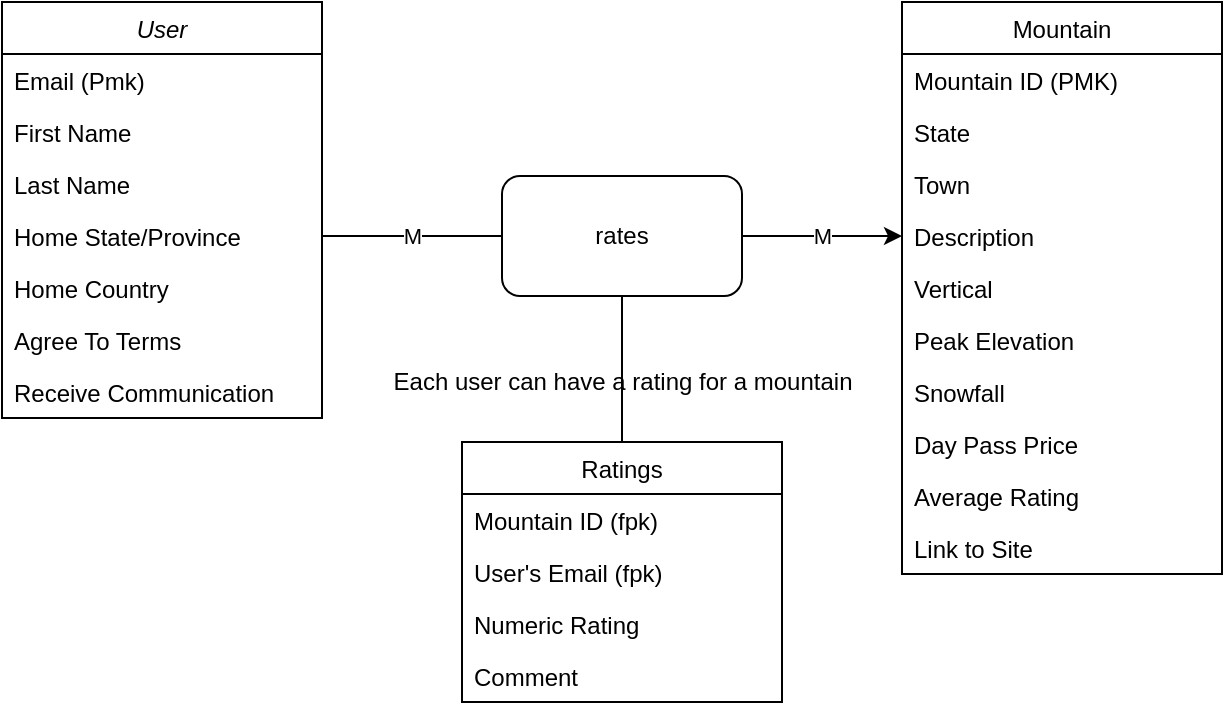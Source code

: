 <mxfile version="15.9.1" type="github">
  <diagram id="oB0lCumPA-xqDtPTRbGp" name="Page-1">
    <mxGraphModel dx="782" dy="420" grid="1" gridSize="10" guides="1" tooltips="1" connect="1" arrows="1" fold="1" page="1" pageScale="1" pageWidth="850" pageHeight="1100" math="0" shadow="0">
      <root>
        <mxCell id="0" />
        <mxCell id="1" parent="0" />
        <mxCell id="Zavb40iGnBriMkF0n0pE-1" value="User" style="swimlane;fontStyle=2;align=center;verticalAlign=top;childLayout=stackLayout;horizontal=1;startSize=26;horizontalStack=0;resizeParent=1;resizeLast=0;collapsible=1;marginBottom=0;rounded=0;shadow=0;strokeWidth=1;" parent="1" vertex="1">
          <mxGeometry x="220" y="120" width="160" height="208" as="geometry">
            <mxRectangle x="230" y="140" width="160" height="26" as="alternateBounds" />
          </mxGeometry>
        </mxCell>
        <mxCell id="Zavb40iGnBriMkF0n0pE-2" value="Email (Pmk)" style="text;align=left;verticalAlign=top;spacingLeft=4;spacingRight=4;overflow=hidden;rotatable=0;points=[[0,0.5],[1,0.5]];portConstraint=eastwest;" parent="Zavb40iGnBriMkF0n0pE-1" vertex="1">
          <mxGeometry y="26" width="160" height="26" as="geometry" />
        </mxCell>
        <mxCell id="Zavb40iGnBriMkF0n0pE-3" value="First Name" style="text;align=left;verticalAlign=top;spacingLeft=4;spacingRight=4;overflow=hidden;rotatable=0;points=[[0,0.5],[1,0.5]];portConstraint=eastwest;rounded=0;shadow=0;html=0;" parent="Zavb40iGnBriMkF0n0pE-1" vertex="1">
          <mxGeometry y="52" width="160" height="26" as="geometry" />
        </mxCell>
        <mxCell id="Zavb40iGnBriMkF0n0pE-4" value="Last Name" style="text;align=left;verticalAlign=top;spacingLeft=4;spacingRight=4;overflow=hidden;rotatable=0;points=[[0,0.5],[1,0.5]];portConstraint=eastwest;rounded=0;shadow=0;html=0;" parent="Zavb40iGnBriMkF0n0pE-1" vertex="1">
          <mxGeometry y="78" width="160" height="26" as="geometry" />
        </mxCell>
        <mxCell id="Zavb40iGnBriMkF0n0pE-5" value="Home State/Province" style="text;align=left;verticalAlign=top;spacingLeft=4;spacingRight=4;overflow=hidden;rotatable=0;points=[[0,0.5],[1,0.5]];portConstraint=eastwest;rounded=0;shadow=0;html=0;" parent="Zavb40iGnBriMkF0n0pE-1" vertex="1">
          <mxGeometry y="104" width="160" height="26" as="geometry" />
        </mxCell>
        <mxCell id="Zavb40iGnBriMkF0n0pE-6" value="Home Country" style="text;align=left;verticalAlign=top;spacingLeft=4;spacingRight=4;overflow=hidden;rotatable=0;points=[[0,0.5],[1,0.5]];portConstraint=eastwest;rounded=0;shadow=0;html=0;" parent="Zavb40iGnBriMkF0n0pE-1" vertex="1">
          <mxGeometry y="130" width="160" height="26" as="geometry" />
        </mxCell>
        <mxCell id="Zavb40iGnBriMkF0n0pE-7" value="Agree To Terms" style="text;align=left;verticalAlign=top;spacingLeft=4;spacingRight=4;overflow=hidden;rotatable=0;points=[[0,0.5],[1,0.5]];portConstraint=eastwest;rounded=0;shadow=0;html=0;" parent="Zavb40iGnBriMkF0n0pE-1" vertex="1">
          <mxGeometry y="156" width="160" height="26" as="geometry" />
        </mxCell>
        <mxCell id="Zavb40iGnBriMkF0n0pE-8" value="Receive Communication" style="text;align=left;verticalAlign=top;spacingLeft=4;spacingRight=4;overflow=hidden;rotatable=0;points=[[0,0.5],[1,0.5]];portConstraint=eastwest;rounded=0;shadow=0;html=0;" parent="Zavb40iGnBriMkF0n0pE-1" vertex="1">
          <mxGeometry y="182" width="160" height="26" as="geometry" />
        </mxCell>
        <mxCell id="Zavb40iGnBriMkF0n0pE-9" value="Mountain" style="swimlane;fontStyle=0;align=center;verticalAlign=top;childLayout=stackLayout;horizontal=1;startSize=26;horizontalStack=0;resizeParent=1;resizeLast=0;collapsible=1;marginBottom=0;rounded=0;shadow=0;strokeWidth=1;" parent="1" vertex="1">
          <mxGeometry x="670" y="120" width="160" height="286" as="geometry">
            <mxRectangle x="550" y="140" width="160" height="26" as="alternateBounds" />
          </mxGeometry>
        </mxCell>
        <mxCell id="Zavb40iGnBriMkF0n0pE-10" value="Mountain ID (PMK)" style="text;align=left;verticalAlign=top;spacingLeft=4;spacingRight=4;overflow=hidden;rotatable=0;points=[[0,0.5],[1,0.5]];portConstraint=eastwest;" parent="Zavb40iGnBriMkF0n0pE-9" vertex="1">
          <mxGeometry y="26" width="160" height="26" as="geometry" />
        </mxCell>
        <mxCell id="Zavb40iGnBriMkF0n0pE-11" value="State" style="text;align=left;verticalAlign=top;spacingLeft=4;spacingRight=4;overflow=hidden;rotatable=0;points=[[0,0.5],[1,0.5]];portConstraint=eastwest;rounded=0;shadow=0;html=0;" parent="Zavb40iGnBriMkF0n0pE-9" vertex="1">
          <mxGeometry y="52" width="160" height="26" as="geometry" />
        </mxCell>
        <mxCell id="Zavb40iGnBriMkF0n0pE-12" value="Town" style="text;align=left;verticalAlign=top;spacingLeft=4;spacingRight=4;overflow=hidden;rotatable=0;points=[[0,0.5],[1,0.5]];portConstraint=eastwest;rounded=0;shadow=0;html=0;" parent="Zavb40iGnBriMkF0n0pE-9" vertex="1">
          <mxGeometry y="78" width="160" height="26" as="geometry" />
        </mxCell>
        <mxCell id="Zavb40iGnBriMkF0n0pE-13" value="Description" style="text;align=left;verticalAlign=top;spacingLeft=4;spacingRight=4;overflow=hidden;rotatable=0;points=[[0,0.5],[1,0.5]];portConstraint=eastwest;rounded=0;shadow=0;html=0;" parent="Zavb40iGnBriMkF0n0pE-9" vertex="1">
          <mxGeometry y="104" width="160" height="26" as="geometry" />
        </mxCell>
        <mxCell id="Zavb40iGnBriMkF0n0pE-14" value="Vertical" style="text;align=left;verticalAlign=top;spacingLeft=4;spacingRight=4;overflow=hidden;rotatable=0;points=[[0,0.5],[1,0.5]];portConstraint=eastwest;rounded=0;shadow=0;html=0;" parent="Zavb40iGnBriMkF0n0pE-9" vertex="1">
          <mxGeometry y="130" width="160" height="26" as="geometry" />
        </mxCell>
        <mxCell id="Zavb40iGnBriMkF0n0pE-15" value="Peak Elevation" style="text;align=left;verticalAlign=top;spacingLeft=4;spacingRight=4;overflow=hidden;rotatable=0;points=[[0,0.5],[1,0.5]];portConstraint=eastwest;rounded=0;shadow=0;html=0;" parent="Zavb40iGnBriMkF0n0pE-9" vertex="1">
          <mxGeometry y="156" width="160" height="26" as="geometry" />
        </mxCell>
        <mxCell id="Zavb40iGnBriMkF0n0pE-16" value="Snowfall" style="text;align=left;verticalAlign=top;spacingLeft=4;spacingRight=4;overflow=hidden;rotatable=0;points=[[0,0.5],[1,0.5]];portConstraint=eastwest;rounded=0;shadow=0;html=0;" parent="Zavb40iGnBriMkF0n0pE-9" vertex="1">
          <mxGeometry y="182" width="160" height="26" as="geometry" />
        </mxCell>
        <mxCell id="Zavb40iGnBriMkF0n0pE-17" value="Day Pass Price" style="text;align=left;verticalAlign=top;spacingLeft=4;spacingRight=4;overflow=hidden;rotatable=0;points=[[0,0.5],[1,0.5]];portConstraint=eastwest;rounded=0;shadow=0;html=0;" parent="Zavb40iGnBriMkF0n0pE-9" vertex="1">
          <mxGeometry y="208" width="160" height="26" as="geometry" />
        </mxCell>
        <mxCell id="Zavb40iGnBriMkF0n0pE-18" value="Average Rating" style="text;align=left;verticalAlign=top;spacingLeft=4;spacingRight=4;overflow=hidden;rotatable=0;points=[[0,0.5],[1,0.5]];portConstraint=eastwest;rounded=0;shadow=0;html=0;" parent="Zavb40iGnBriMkF0n0pE-9" vertex="1">
          <mxGeometry y="234" width="160" height="26" as="geometry" />
        </mxCell>
        <mxCell id="gXc8aQSqJoDOkMOEO9wX-1" value="Link to Site" style="text;align=left;verticalAlign=top;spacingLeft=4;spacingRight=4;overflow=hidden;rotatable=0;points=[[0,0.5],[1,0.5]];portConstraint=eastwest;rounded=0;shadow=0;html=0;" vertex="1" parent="Zavb40iGnBriMkF0n0pE-9">
          <mxGeometry y="260" width="160" height="26" as="geometry" />
        </mxCell>
        <mxCell id="Zavb40iGnBriMkF0n0pE-23" value="Ratings" style="swimlane;fontStyle=0;align=center;verticalAlign=top;childLayout=stackLayout;horizontal=1;startSize=26;horizontalStack=0;resizeParent=1;resizeLast=0;collapsible=1;marginBottom=0;rounded=0;shadow=0;strokeWidth=1;" parent="1" vertex="1">
          <mxGeometry x="450" y="340" width="160" height="130" as="geometry">
            <mxRectangle x="550" y="140" width="160" height="26" as="alternateBounds" />
          </mxGeometry>
        </mxCell>
        <mxCell id="Zavb40iGnBriMkF0n0pE-24" value="Mountain ID (fpk)" style="text;align=left;verticalAlign=top;spacingLeft=4;spacingRight=4;overflow=hidden;rotatable=0;points=[[0,0.5],[1,0.5]];portConstraint=eastwest;" parent="Zavb40iGnBriMkF0n0pE-23" vertex="1">
          <mxGeometry y="26" width="160" height="26" as="geometry" />
        </mxCell>
        <mxCell id="Zavb40iGnBriMkF0n0pE-25" value="User&#39;s Email (fpk)" style="text;align=left;verticalAlign=top;spacingLeft=4;spacingRight=4;overflow=hidden;rotatable=0;points=[[0,0.5],[1,0.5]];portConstraint=eastwest;rounded=0;shadow=0;html=0;" parent="Zavb40iGnBriMkF0n0pE-23" vertex="1">
          <mxGeometry y="52" width="160" height="26" as="geometry" />
        </mxCell>
        <mxCell id="Zavb40iGnBriMkF0n0pE-26" value="Numeric Rating" style="text;align=left;verticalAlign=top;spacingLeft=4;spacingRight=4;overflow=hidden;rotatable=0;points=[[0,0.5],[1,0.5]];portConstraint=eastwest;rounded=0;shadow=0;html=0;" parent="Zavb40iGnBriMkF0n0pE-23" vertex="1">
          <mxGeometry y="78" width="160" height="26" as="geometry" />
        </mxCell>
        <mxCell id="gXc8aQSqJoDOkMOEO9wX-11" value="Comment" style="text;align=left;verticalAlign=top;spacingLeft=4;spacingRight=4;overflow=hidden;rotatable=0;points=[[0,0.5],[1,0.5]];portConstraint=eastwest;rounded=0;shadow=0;html=0;" vertex="1" parent="Zavb40iGnBriMkF0n0pE-23">
          <mxGeometry y="104" width="160" height="26" as="geometry" />
        </mxCell>
        <mxCell id="gXc8aQSqJoDOkMOEO9wX-8" value="M" style="edgeStyle=orthogonalEdgeStyle;rounded=0;orthogonalLoop=1;jettySize=auto;html=1;" edge="1" parent="1" source="gXc8aQSqJoDOkMOEO9wX-6" target="Zavb40iGnBriMkF0n0pE-13">
          <mxGeometry relative="1" as="geometry" />
        </mxCell>
        <mxCell id="gXc8aQSqJoDOkMOEO9wX-9" style="edgeStyle=orthogonalEdgeStyle;rounded=0;orthogonalLoop=1;jettySize=auto;html=1;entryX=0.5;entryY=0;entryDx=0;entryDy=0;endArrow=none;endFill=0;" edge="1" parent="1" source="gXc8aQSqJoDOkMOEO9wX-6" target="Zavb40iGnBriMkF0n0pE-23">
          <mxGeometry relative="1" as="geometry" />
        </mxCell>
        <mxCell id="gXc8aQSqJoDOkMOEO9wX-6" value="rates" style="rounded=1;whiteSpace=wrap;html=1;" vertex="1" parent="1">
          <mxGeometry x="470" y="207" width="120" height="60" as="geometry" />
        </mxCell>
        <mxCell id="gXc8aQSqJoDOkMOEO9wX-7" value="M" style="edgeStyle=orthogonalEdgeStyle;rounded=0;orthogonalLoop=1;jettySize=auto;html=1;endArrow=none;endFill=0;" edge="1" parent="1" source="Zavb40iGnBriMkF0n0pE-5" target="gXc8aQSqJoDOkMOEO9wX-6">
          <mxGeometry relative="1" as="geometry" />
        </mxCell>
        <mxCell id="gXc8aQSqJoDOkMOEO9wX-10" value="Each user can have a rating for a mountain" style="text;html=1;align=center;verticalAlign=middle;resizable=0;points=[];autosize=1;strokeColor=none;fillColor=none;" vertex="1" parent="1">
          <mxGeometry x="410" y="300" width="240" height="20" as="geometry" />
        </mxCell>
      </root>
    </mxGraphModel>
  </diagram>
</mxfile>
